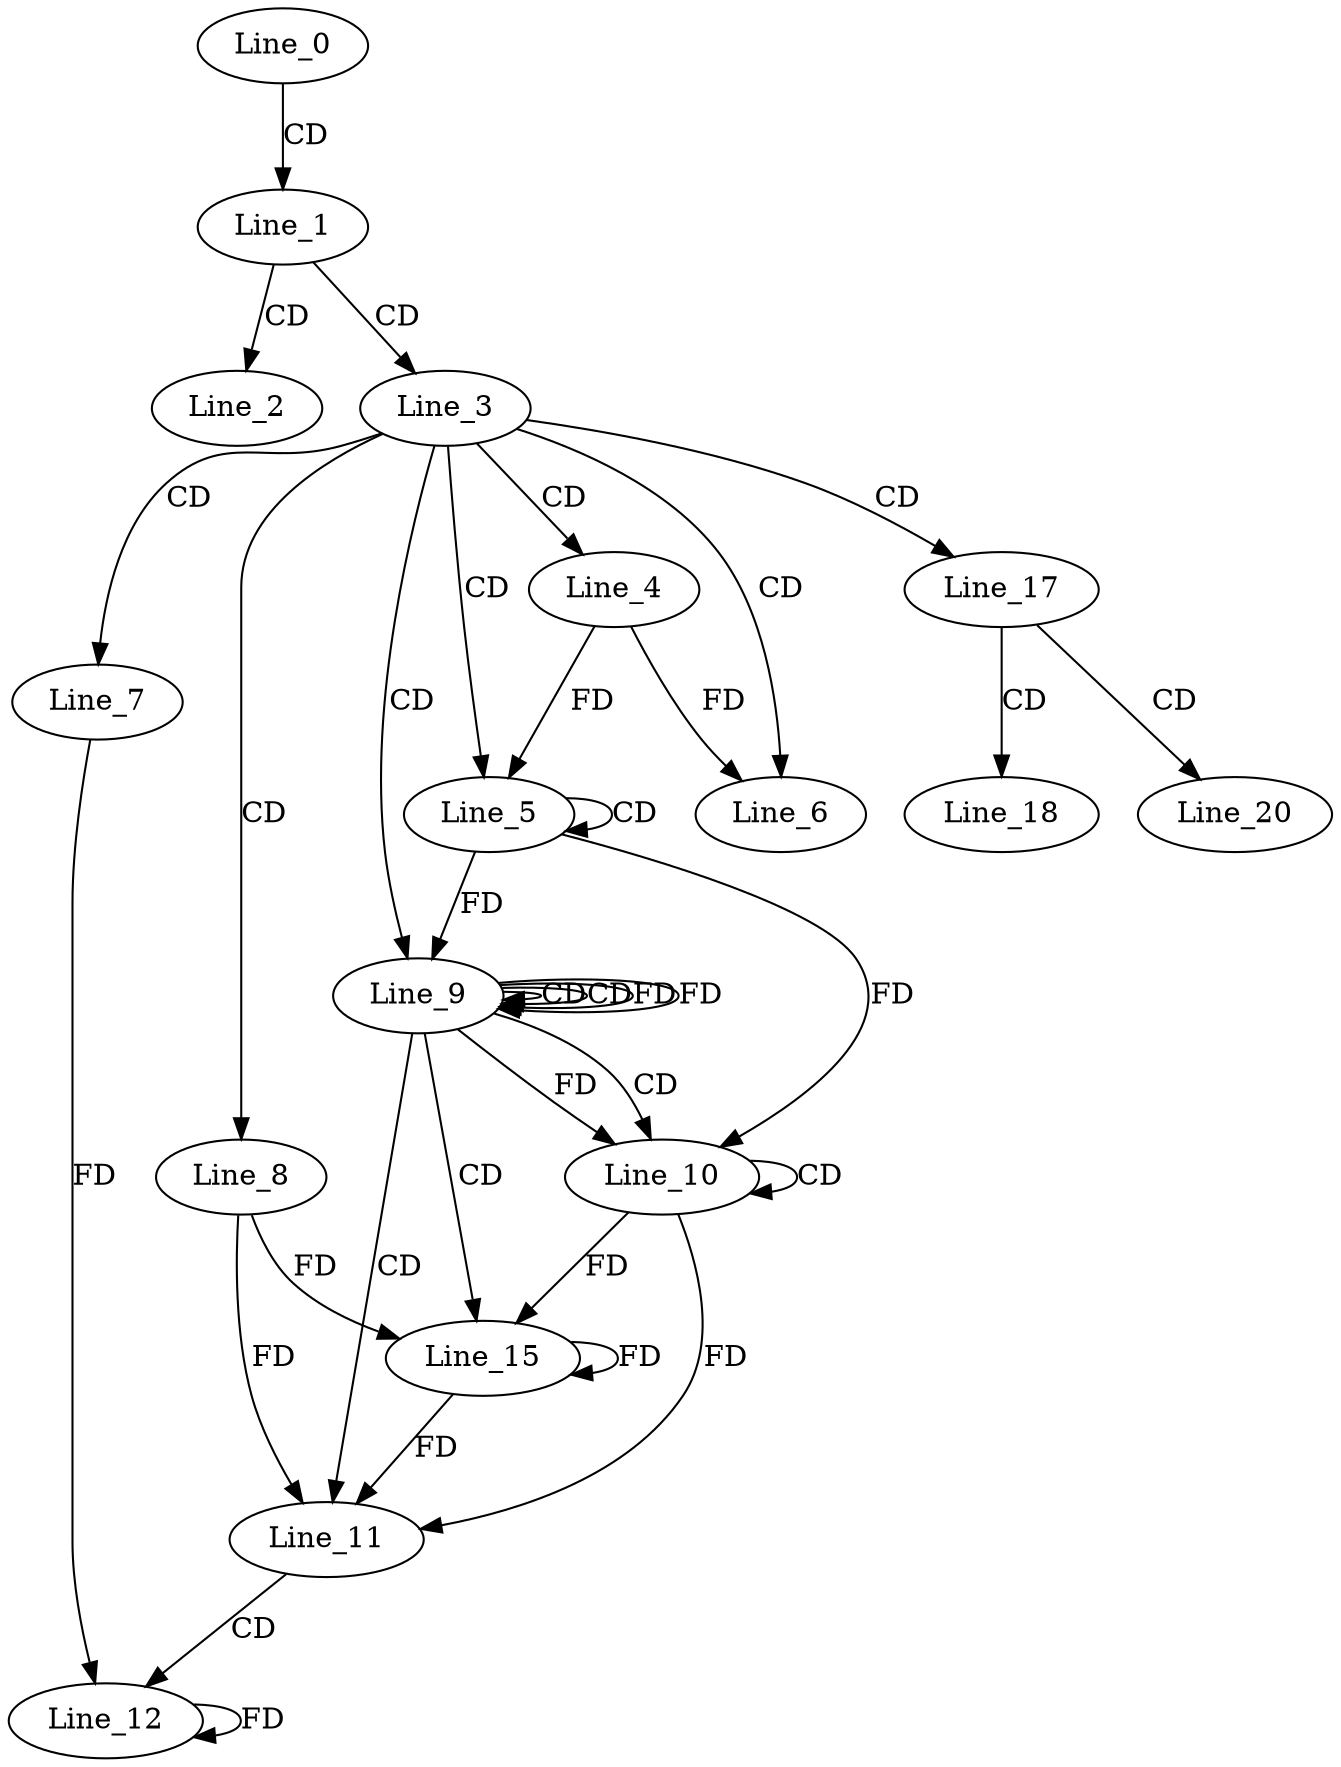 digraph G {
  Line_0;
  Line_1;
  Line_2;
  Line_3;
  Line_4;
  Line_5;
  Line_5;
  Line_6;
  Line_7;
  Line_8;
  Line_9;
  Line_9;
  Line_9;
  Line_9;
  Line_10;
  Line_10;
  Line_11;
  Line_12;
  Line_15;
  Line_17;
  Line_18;
  Line_20;
  Line_0 -> Line_1 [ label="CD" ];
  Line_1 -> Line_2 [ label="CD" ];
  Line_1 -> Line_3 [ label="CD" ];
  Line_3 -> Line_4 [ label="CD" ];
  Line_3 -> Line_5 [ label="CD" ];
  Line_5 -> Line_5 [ label="CD" ];
  Line_4 -> Line_5 [ label="FD" ];
  Line_3 -> Line_6 [ label="CD" ];
  Line_4 -> Line_6 [ label="FD" ];
  Line_3 -> Line_7 [ label="CD" ];
  Line_3 -> Line_8 [ label="CD" ];
  Line_3 -> Line_9 [ label="CD" ];
  Line_9 -> Line_9 [ label="CD" ];
  Line_9 -> Line_9 [ label="CD" ];
  Line_5 -> Line_9 [ label="FD" ];
  Line_9 -> Line_9 [ label="FD" ];
  Line_9 -> Line_10 [ label="CD" ];
  Line_10 -> Line_10 [ label="CD" ];
  Line_5 -> Line_10 [ label="FD" ];
  Line_9 -> Line_10 [ label="FD" ];
  Line_9 -> Line_11 [ label="CD" ];
  Line_10 -> Line_11 [ label="FD" ];
  Line_8 -> Line_11 [ label="FD" ];
  Line_11 -> Line_12 [ label="CD" ];
  Line_12 -> Line_12 [ label="FD" ];
  Line_7 -> Line_12 [ label="FD" ];
  Line_9 -> Line_15 [ label="CD" ];
  Line_15 -> Line_15 [ label="FD" ];
  Line_8 -> Line_15 [ label="FD" ];
  Line_10 -> Line_15 [ label="FD" ];
  Line_3 -> Line_17 [ label="CD" ];
  Line_17 -> Line_18 [ label="CD" ];
  Line_17 -> Line_20 [ label="CD" ];
  Line_9 -> Line_9 [ label="FD" ];
  Line_15 -> Line_11 [ label="FD" ];
}

